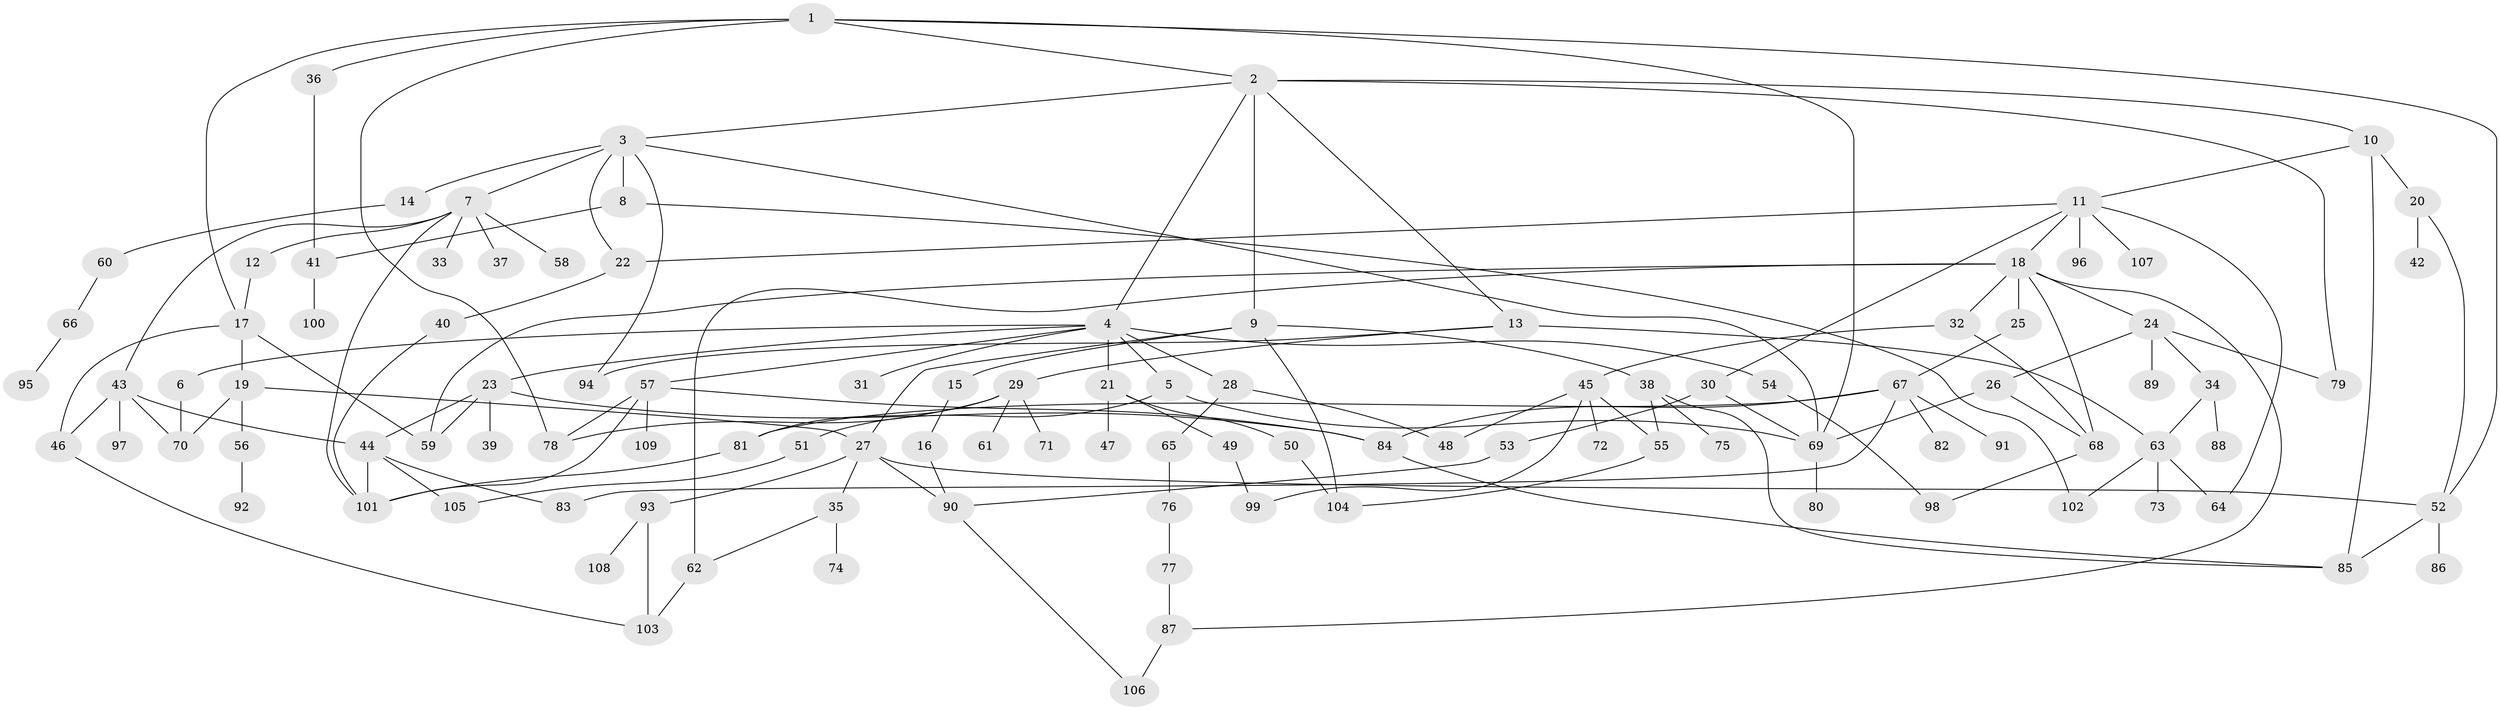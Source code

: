 // coarse degree distribution, {1: 0.13636363636363635, 6: 0.09090909090909091, 9: 0.022727272727272728, 4: 0.20454545454545456, 8: 0.045454545454545456, 3: 0.1590909090909091, 7: 0.09090909090909091, 2: 0.18181818181818182, 5: 0.045454545454545456, 12: 0.022727272727272728}
// Generated by graph-tools (version 1.1) at 2025/36/03/04/25 23:36:11]
// undirected, 109 vertices, 158 edges
graph export_dot {
  node [color=gray90,style=filled];
  1;
  2;
  3;
  4;
  5;
  6;
  7;
  8;
  9;
  10;
  11;
  12;
  13;
  14;
  15;
  16;
  17;
  18;
  19;
  20;
  21;
  22;
  23;
  24;
  25;
  26;
  27;
  28;
  29;
  30;
  31;
  32;
  33;
  34;
  35;
  36;
  37;
  38;
  39;
  40;
  41;
  42;
  43;
  44;
  45;
  46;
  47;
  48;
  49;
  50;
  51;
  52;
  53;
  54;
  55;
  56;
  57;
  58;
  59;
  60;
  61;
  62;
  63;
  64;
  65;
  66;
  67;
  68;
  69;
  70;
  71;
  72;
  73;
  74;
  75;
  76;
  77;
  78;
  79;
  80;
  81;
  82;
  83;
  84;
  85;
  86;
  87;
  88;
  89;
  90;
  91;
  92;
  93;
  94;
  95;
  96;
  97;
  98;
  99;
  100;
  101;
  102;
  103;
  104;
  105;
  106;
  107;
  108;
  109;
  1 -- 2;
  1 -- 36;
  1 -- 52;
  1 -- 69;
  1 -- 17;
  1 -- 78;
  2 -- 3;
  2 -- 4;
  2 -- 9;
  2 -- 10;
  2 -- 13;
  2 -- 79;
  3 -- 7;
  3 -- 8;
  3 -- 14;
  3 -- 22;
  3 -- 69;
  3 -- 94;
  4 -- 5;
  4 -- 6;
  4 -- 21;
  4 -- 23;
  4 -- 28;
  4 -- 31;
  4 -- 54;
  4 -- 57;
  5 -- 51;
  5 -- 69;
  6 -- 70;
  7 -- 12;
  7 -- 33;
  7 -- 37;
  7 -- 43;
  7 -- 58;
  7 -- 101;
  8 -- 102;
  8 -- 41;
  9 -- 15;
  9 -- 38;
  9 -- 27;
  9 -- 104;
  10 -- 11;
  10 -- 20;
  10 -- 85;
  11 -- 18;
  11 -- 30;
  11 -- 64;
  11 -- 96;
  11 -- 107;
  11 -- 22;
  12 -- 17;
  13 -- 29;
  13 -- 94;
  13 -- 63;
  14 -- 60;
  15 -- 16;
  16 -- 90;
  17 -- 19;
  17 -- 46;
  17 -- 59;
  18 -- 24;
  18 -- 25;
  18 -- 32;
  18 -- 59;
  18 -- 62;
  18 -- 68;
  18 -- 87;
  19 -- 27;
  19 -- 56;
  19 -- 70;
  20 -- 42;
  20 -- 52;
  21 -- 47;
  21 -- 49;
  21 -- 50;
  22 -- 40;
  23 -- 39;
  23 -- 44;
  23 -- 59;
  23 -- 84;
  24 -- 26;
  24 -- 34;
  24 -- 79;
  24 -- 89;
  25 -- 67;
  26 -- 69;
  26 -- 68;
  27 -- 35;
  27 -- 93;
  27 -- 52;
  27 -- 90;
  28 -- 48;
  28 -- 65;
  29 -- 61;
  29 -- 71;
  29 -- 81;
  29 -- 78;
  30 -- 53;
  30 -- 69;
  32 -- 45;
  32 -- 68;
  34 -- 63;
  34 -- 88;
  35 -- 74;
  35 -- 62;
  36 -- 41;
  38 -- 55;
  38 -- 75;
  38 -- 85;
  40 -- 101;
  41 -- 100;
  43 -- 44;
  43 -- 46;
  43 -- 97;
  43 -- 70;
  44 -- 83;
  44 -- 101;
  44 -- 105;
  45 -- 72;
  45 -- 55;
  45 -- 99;
  45 -- 48;
  46 -- 103;
  49 -- 99;
  50 -- 104;
  51 -- 105;
  52 -- 86;
  52 -- 85;
  53 -- 90;
  54 -- 98;
  55 -- 104;
  56 -- 92;
  57 -- 78;
  57 -- 84;
  57 -- 109;
  57 -- 101;
  60 -- 66;
  62 -- 103;
  63 -- 73;
  63 -- 64;
  63 -- 102;
  65 -- 76;
  66 -- 95;
  67 -- 82;
  67 -- 83;
  67 -- 91;
  67 -- 81;
  67 -- 84;
  68 -- 98;
  69 -- 80;
  76 -- 77;
  77 -- 87;
  81 -- 101;
  84 -- 85;
  87 -- 106;
  90 -- 106;
  93 -- 108;
  93 -- 103;
}
